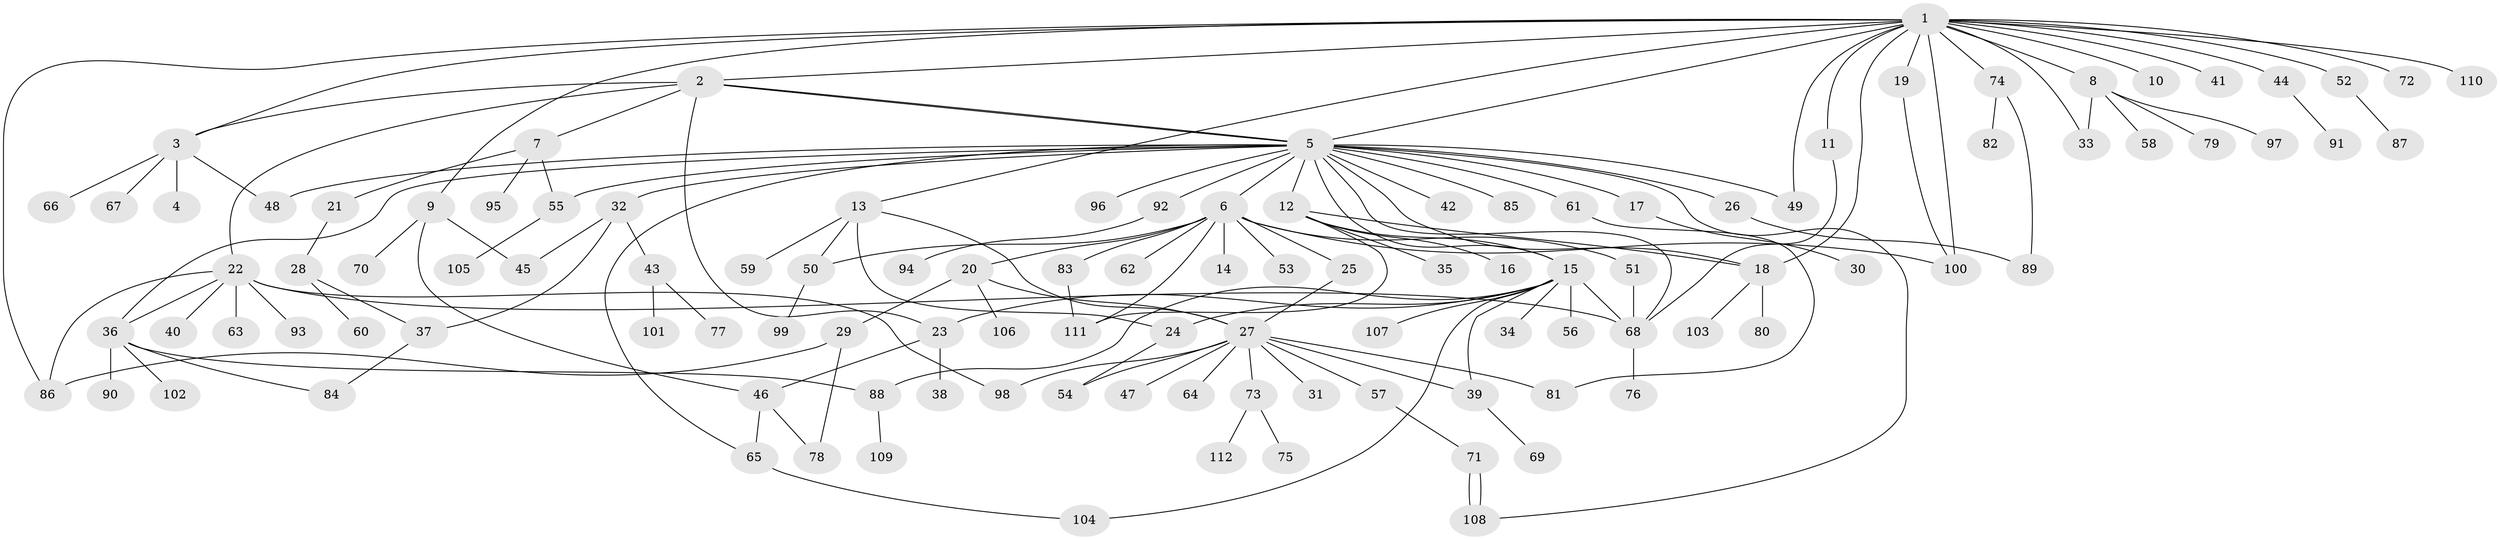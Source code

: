 // Generated by graph-tools (version 1.1) at 2025/25/03/09/25 03:25:56]
// undirected, 112 vertices, 152 edges
graph export_dot {
graph [start="1"]
  node [color=gray90,style=filled];
  1;
  2;
  3;
  4;
  5;
  6;
  7;
  8;
  9;
  10;
  11;
  12;
  13;
  14;
  15;
  16;
  17;
  18;
  19;
  20;
  21;
  22;
  23;
  24;
  25;
  26;
  27;
  28;
  29;
  30;
  31;
  32;
  33;
  34;
  35;
  36;
  37;
  38;
  39;
  40;
  41;
  42;
  43;
  44;
  45;
  46;
  47;
  48;
  49;
  50;
  51;
  52;
  53;
  54;
  55;
  56;
  57;
  58;
  59;
  60;
  61;
  62;
  63;
  64;
  65;
  66;
  67;
  68;
  69;
  70;
  71;
  72;
  73;
  74;
  75;
  76;
  77;
  78;
  79;
  80;
  81;
  82;
  83;
  84;
  85;
  86;
  87;
  88;
  89;
  90;
  91;
  92;
  93;
  94;
  95;
  96;
  97;
  98;
  99;
  100;
  101;
  102;
  103;
  104;
  105;
  106;
  107;
  108;
  109;
  110;
  111;
  112;
  1 -- 2;
  1 -- 3;
  1 -- 5;
  1 -- 8;
  1 -- 9;
  1 -- 10;
  1 -- 11;
  1 -- 13;
  1 -- 18;
  1 -- 19;
  1 -- 33;
  1 -- 41;
  1 -- 44;
  1 -- 49;
  1 -- 52;
  1 -- 72;
  1 -- 74;
  1 -- 86;
  1 -- 100;
  1 -- 110;
  2 -- 3;
  2 -- 5;
  2 -- 5;
  2 -- 7;
  2 -- 22;
  2 -- 23;
  3 -- 4;
  3 -- 48;
  3 -- 66;
  3 -- 67;
  5 -- 6;
  5 -- 12;
  5 -- 15;
  5 -- 17;
  5 -- 18;
  5 -- 26;
  5 -- 32;
  5 -- 36;
  5 -- 42;
  5 -- 48;
  5 -- 49;
  5 -- 55;
  5 -- 61;
  5 -- 65;
  5 -- 68;
  5 -- 85;
  5 -- 92;
  5 -- 96;
  5 -- 108;
  6 -- 14;
  6 -- 20;
  6 -- 25;
  6 -- 50;
  6 -- 51;
  6 -- 53;
  6 -- 62;
  6 -- 83;
  6 -- 100;
  6 -- 111;
  7 -- 21;
  7 -- 55;
  7 -- 95;
  8 -- 33;
  8 -- 58;
  8 -- 79;
  8 -- 97;
  9 -- 45;
  9 -- 46;
  9 -- 70;
  11 -- 68;
  12 -- 15;
  12 -- 16;
  12 -- 18;
  12 -- 35;
  12 -- 111;
  13 -- 24;
  13 -- 27;
  13 -- 50;
  13 -- 59;
  15 -- 23;
  15 -- 24;
  15 -- 34;
  15 -- 39;
  15 -- 56;
  15 -- 68;
  15 -- 88;
  15 -- 104;
  15 -- 107;
  17 -- 30;
  18 -- 80;
  18 -- 103;
  19 -- 100;
  20 -- 27;
  20 -- 29;
  20 -- 106;
  21 -- 28;
  22 -- 36;
  22 -- 40;
  22 -- 63;
  22 -- 68;
  22 -- 86;
  22 -- 93;
  22 -- 98;
  23 -- 38;
  23 -- 46;
  24 -- 54;
  25 -- 27;
  26 -- 89;
  27 -- 31;
  27 -- 39;
  27 -- 47;
  27 -- 54;
  27 -- 57;
  27 -- 64;
  27 -- 73;
  27 -- 81;
  27 -- 98;
  28 -- 37;
  28 -- 60;
  29 -- 78;
  29 -- 86;
  32 -- 37;
  32 -- 43;
  32 -- 45;
  36 -- 84;
  36 -- 88;
  36 -- 90;
  36 -- 102;
  37 -- 84;
  39 -- 69;
  43 -- 77;
  43 -- 101;
  44 -- 91;
  46 -- 65;
  46 -- 78;
  50 -- 99;
  51 -- 68;
  52 -- 87;
  55 -- 105;
  57 -- 71;
  61 -- 81;
  65 -- 104;
  68 -- 76;
  71 -- 108;
  71 -- 108;
  73 -- 75;
  73 -- 112;
  74 -- 82;
  74 -- 89;
  83 -- 111;
  88 -- 109;
  92 -- 94;
}
